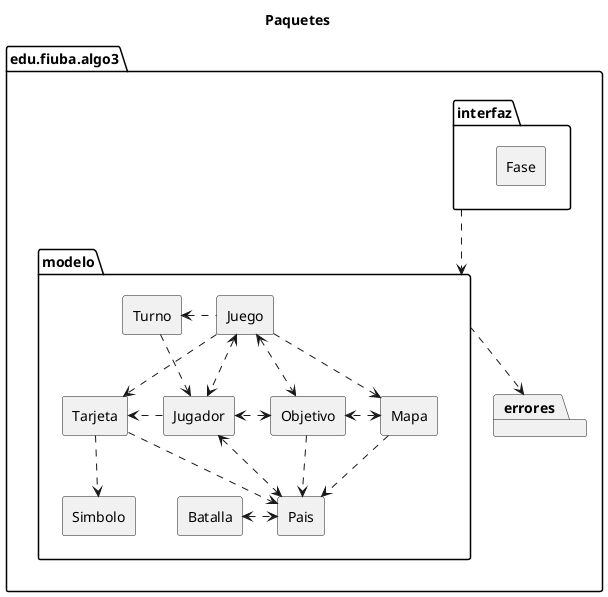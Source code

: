 @startuml
title Paquetes
skinparam monochrome true
skinparam componentStyle rectangle
/'skinparam style strictuml'/


package main as "edu.fiuba.algo3" {

  package errores {
   }
  package modelo {
    [Juego]<..>[Objetivo]
    [Juego]<..>[Jugador]
    [Juego]..>[Mapa]
    [Juego]..>[Tarjeta]
    [Turno]<.[Juego]

    [Turno]..>[Jugador]
    [Turno]~[hidden]~[Tarjeta]


    [Objetivo]<.>[Jugador]
    [Mapa]<.>[Objetivo]
    [Jugador].right.>[Tarjeta]

    [Mapa]..>[Pais]
    [Objetivo]..>[Pais]
    [Jugador]<..>[Pais]
    [Tarjeta]..>[Pais]
    [Tarjeta]..>[Simbolo]

    [Batalla]<.>[Pais]
  }
  package interfaz {
    [Fase]
  }

  interfaz ..> modelo

  modelo ..> errores


}


@enduml